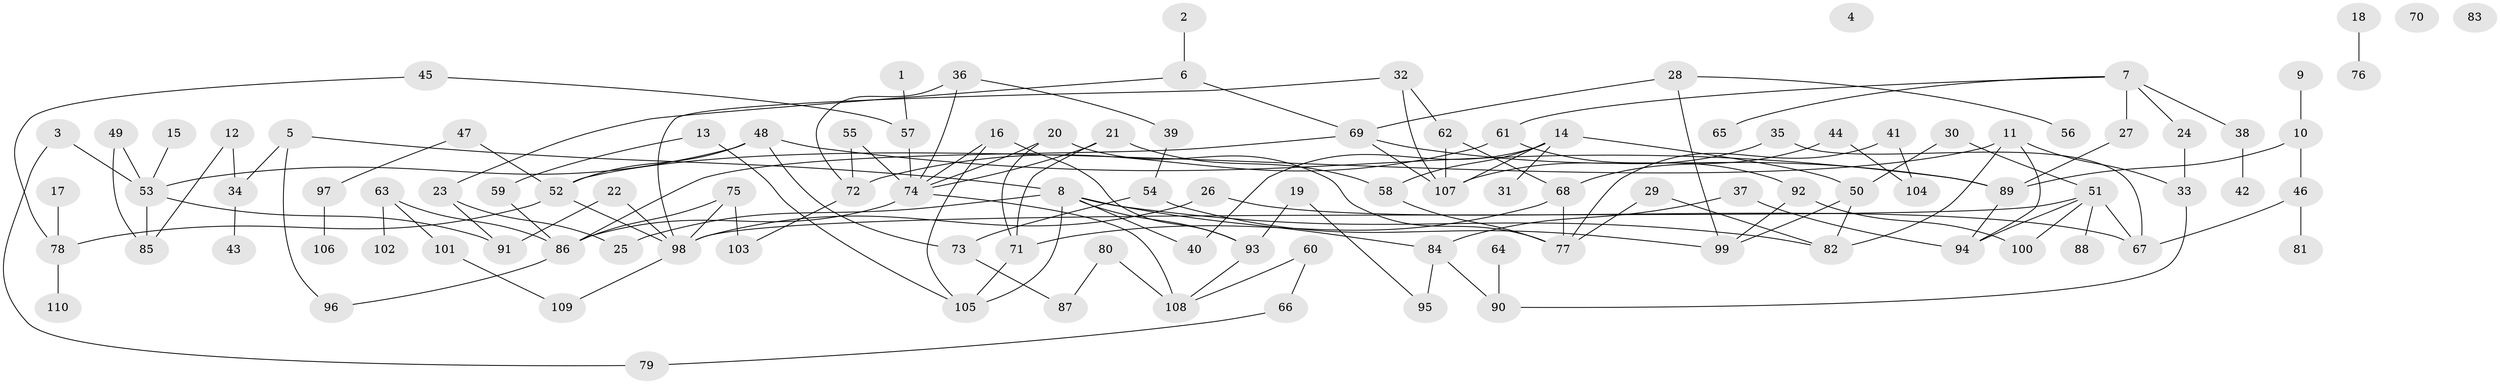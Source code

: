 // coarse degree distribution, {5: 0.075, 3: 0.075, 2: 0.15, 1: 0.25, 6: 0.1, 8: 0.1, 4: 0.2, 9: 0.025, 7: 0.025}
// Generated by graph-tools (version 1.1) at 2025/35/03/04/25 23:35:56]
// undirected, 110 vertices, 150 edges
graph export_dot {
  node [color=gray90,style=filled];
  1;
  2;
  3;
  4;
  5;
  6;
  7;
  8;
  9;
  10;
  11;
  12;
  13;
  14;
  15;
  16;
  17;
  18;
  19;
  20;
  21;
  22;
  23;
  24;
  25;
  26;
  27;
  28;
  29;
  30;
  31;
  32;
  33;
  34;
  35;
  36;
  37;
  38;
  39;
  40;
  41;
  42;
  43;
  44;
  45;
  46;
  47;
  48;
  49;
  50;
  51;
  52;
  53;
  54;
  55;
  56;
  57;
  58;
  59;
  60;
  61;
  62;
  63;
  64;
  65;
  66;
  67;
  68;
  69;
  70;
  71;
  72;
  73;
  74;
  75;
  76;
  77;
  78;
  79;
  80;
  81;
  82;
  83;
  84;
  85;
  86;
  87;
  88;
  89;
  90;
  91;
  92;
  93;
  94;
  95;
  96;
  97;
  98;
  99;
  100;
  101;
  102;
  103;
  104;
  105;
  106;
  107;
  108;
  109;
  110;
  1 -- 57;
  2 -- 6;
  3 -- 53;
  3 -- 79;
  5 -- 8;
  5 -- 34;
  5 -- 96;
  6 -- 23;
  6 -- 69;
  7 -- 24;
  7 -- 27;
  7 -- 38;
  7 -- 61;
  7 -- 65;
  8 -- 25;
  8 -- 40;
  8 -- 82;
  8 -- 84;
  8 -- 93;
  8 -- 105;
  9 -- 10;
  10 -- 46;
  10 -- 89;
  11 -- 33;
  11 -- 52;
  11 -- 82;
  11 -- 94;
  12 -- 34;
  12 -- 85;
  13 -- 59;
  13 -- 105;
  14 -- 31;
  14 -- 40;
  14 -- 50;
  14 -- 58;
  14 -- 107;
  15 -- 53;
  16 -- 74;
  16 -- 93;
  16 -- 105;
  17 -- 78;
  18 -- 76;
  19 -- 93;
  19 -- 95;
  20 -- 71;
  20 -- 74;
  20 -- 77;
  21 -- 58;
  21 -- 71;
  21 -- 74;
  22 -- 91;
  22 -- 98;
  23 -- 25;
  23 -- 91;
  24 -- 33;
  26 -- 67;
  26 -- 98;
  27 -- 89;
  28 -- 56;
  28 -- 69;
  28 -- 99;
  29 -- 77;
  29 -- 82;
  30 -- 50;
  30 -- 51;
  32 -- 62;
  32 -- 98;
  32 -- 107;
  33 -- 90;
  34 -- 43;
  35 -- 67;
  35 -- 107;
  36 -- 39;
  36 -- 72;
  36 -- 74;
  37 -- 84;
  37 -- 94;
  38 -- 42;
  39 -- 54;
  41 -- 77;
  41 -- 104;
  44 -- 68;
  44 -- 104;
  45 -- 57;
  45 -- 78;
  46 -- 67;
  46 -- 81;
  47 -- 52;
  47 -- 97;
  48 -- 52;
  48 -- 53;
  48 -- 73;
  48 -- 89;
  49 -- 53;
  49 -- 85;
  50 -- 82;
  50 -- 99;
  51 -- 67;
  51 -- 88;
  51 -- 94;
  51 -- 98;
  51 -- 100;
  52 -- 78;
  52 -- 98;
  53 -- 85;
  53 -- 91;
  54 -- 73;
  54 -- 99;
  55 -- 72;
  55 -- 74;
  57 -- 74;
  58 -- 77;
  59 -- 86;
  60 -- 66;
  60 -- 108;
  61 -- 72;
  61 -- 92;
  62 -- 68;
  62 -- 107;
  63 -- 86;
  63 -- 101;
  63 -- 102;
  64 -- 90;
  66 -- 79;
  68 -- 71;
  68 -- 77;
  69 -- 86;
  69 -- 89;
  69 -- 107;
  71 -- 105;
  72 -- 103;
  73 -- 87;
  74 -- 86;
  74 -- 108;
  75 -- 86;
  75 -- 98;
  75 -- 103;
  78 -- 110;
  80 -- 87;
  80 -- 108;
  84 -- 90;
  84 -- 95;
  86 -- 96;
  89 -- 94;
  92 -- 99;
  92 -- 100;
  93 -- 108;
  97 -- 106;
  98 -- 109;
  101 -- 109;
}
